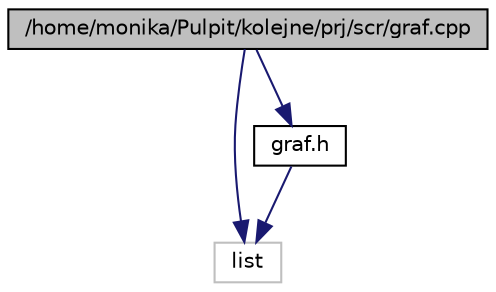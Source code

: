 digraph G
{
  edge [fontname="Helvetica",fontsize="10",labelfontname="Helvetica",labelfontsize="10"];
  node [fontname="Helvetica",fontsize="10",shape=record];
  Node1 [label="/home/monika/Pulpit/kolejne/prj/scr/graf.cpp",height=0.2,width=0.4,color="black", fillcolor="grey75", style="filled" fontcolor="black"];
  Node1 -> Node2 [color="midnightblue",fontsize="10",style="solid"];
  Node2 [label="list",height=0.2,width=0.4,color="grey75", fillcolor="white", style="filled"];
  Node1 -> Node3 [color="midnightblue",fontsize="10",style="solid"];
  Node3 [label="graf.h",height=0.2,width=0.4,color="black", fillcolor="white", style="filled",URL="$graf_8h.html",tooltip="Definicja modułu odpowiedzialnego za implementacje Grafu."];
  Node3 -> Node2 [color="midnightblue",fontsize="10",style="solid"];
}
